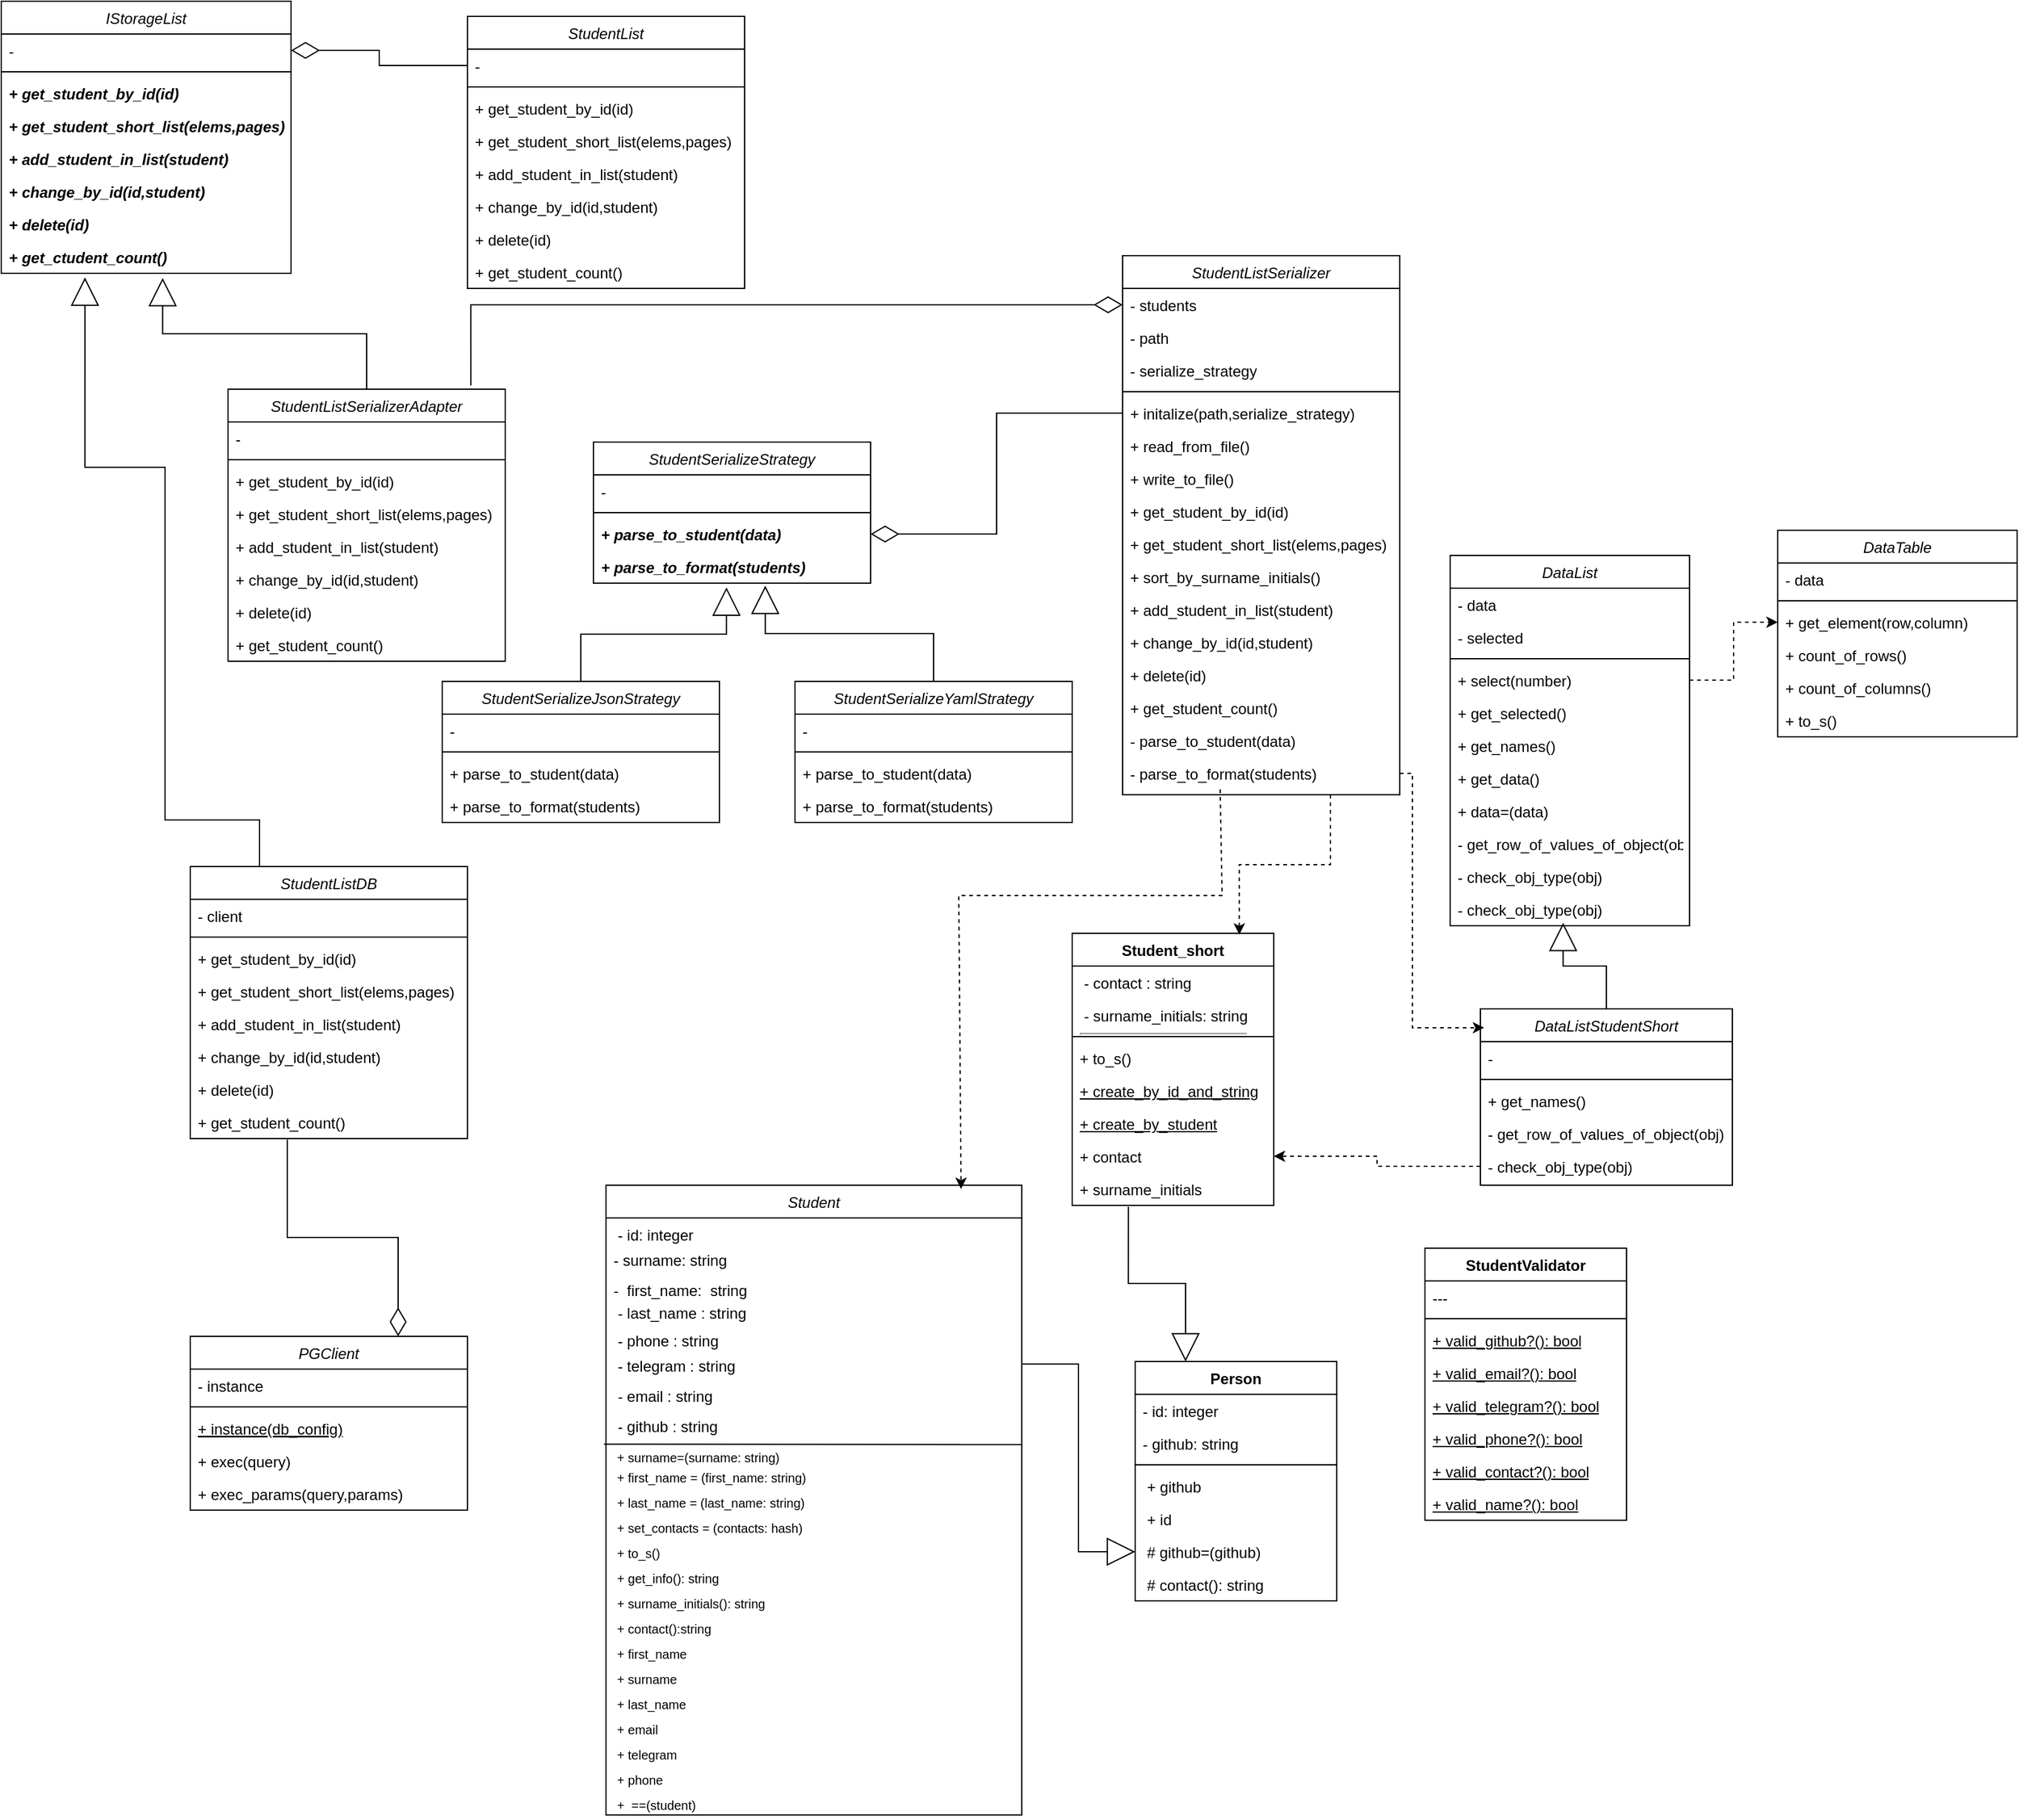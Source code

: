 <mxfile version="25.0.3">
  <diagram id="C5RBs43oDa-KdzZeNtuy" name="Page-1">
    <mxGraphModel dx="3088" dy="1810" grid="1" gridSize="10" guides="1" tooltips="1" connect="1" arrows="1" fold="1" page="1" pageScale="1" pageWidth="827" pageHeight="1169" math="0" shadow="0">
      <root>
        <mxCell id="WIyWlLk6GJQsqaUBKTNV-0" />
        <mxCell id="WIyWlLk6GJQsqaUBKTNV-1" parent="WIyWlLk6GJQsqaUBKTNV-0" />
        <mxCell id="zkfFHV4jXpPFQw0GAbJ--0" value="DataList" style="swimlane;fontStyle=2;align=center;verticalAlign=top;childLayout=stackLayout;horizontal=1;startSize=26;horizontalStack=0;resizeParent=1;resizeLast=0;collapsible=1;marginBottom=0;rounded=0;shadow=0;strokeWidth=1;" parent="WIyWlLk6GJQsqaUBKTNV-1" vertex="1">
          <mxGeometry x="190" y="270" width="190" height="294" as="geometry">
            <mxRectangle x="230" y="140" width="160" height="26" as="alternateBounds" />
          </mxGeometry>
        </mxCell>
        <mxCell id="zkfFHV4jXpPFQw0GAbJ--1" value="- data" style="text;align=left;verticalAlign=top;spacingLeft=4;spacingRight=4;overflow=hidden;rotatable=0;points=[[0,0.5],[1,0.5]];portConstraint=eastwest;" parent="zkfFHV4jXpPFQw0GAbJ--0" vertex="1">
          <mxGeometry y="26" width="190" height="26" as="geometry" />
        </mxCell>
        <mxCell id="zkfFHV4jXpPFQw0GAbJ--2" value="- selected" style="text;align=left;verticalAlign=top;spacingLeft=4;spacingRight=4;overflow=hidden;rotatable=0;points=[[0,0.5],[1,0.5]];portConstraint=eastwest;rounded=0;shadow=0;html=0;" parent="zkfFHV4jXpPFQw0GAbJ--0" vertex="1">
          <mxGeometry y="52" width="190" height="26" as="geometry" />
        </mxCell>
        <mxCell id="zkfFHV4jXpPFQw0GAbJ--4" value="" style="line;html=1;strokeWidth=1;align=left;verticalAlign=middle;spacingTop=-1;spacingLeft=3;spacingRight=3;rotatable=0;labelPosition=right;points=[];portConstraint=eastwest;" parent="zkfFHV4jXpPFQw0GAbJ--0" vertex="1">
          <mxGeometry y="78" width="190" height="8" as="geometry" />
        </mxCell>
        <mxCell id="zkfFHV4jXpPFQw0GAbJ--5" value="+ select(number)" style="text;align=left;verticalAlign=top;spacingLeft=4;spacingRight=4;overflow=hidden;rotatable=0;points=[[0,0.5],[1,0.5]];portConstraint=eastwest;" parent="zkfFHV4jXpPFQw0GAbJ--0" vertex="1">
          <mxGeometry y="86" width="190" height="26" as="geometry" />
        </mxCell>
        <mxCell id="INUwDgxH_tMxu924iD4P-0" value="+ get_selected()" style="text;align=left;verticalAlign=top;spacingLeft=4;spacingRight=4;overflow=hidden;rotatable=0;points=[[0,0.5],[1,0.5]];portConstraint=eastwest;" parent="zkfFHV4jXpPFQw0GAbJ--0" vertex="1">
          <mxGeometry y="112" width="190" height="26" as="geometry" />
        </mxCell>
        <mxCell id="INUwDgxH_tMxu924iD4P-1" value="+ get_names()" style="text;align=left;verticalAlign=top;spacingLeft=4;spacingRight=4;overflow=hidden;rotatable=0;points=[[0,0.5],[1,0.5]];portConstraint=eastwest;" parent="zkfFHV4jXpPFQw0GAbJ--0" vertex="1">
          <mxGeometry y="138" width="190" height="26" as="geometry" />
        </mxCell>
        <mxCell id="INUwDgxH_tMxu924iD4P-2" value="+ get_data()" style="text;align=left;verticalAlign=top;spacingLeft=4;spacingRight=4;overflow=hidden;rotatable=0;points=[[0,0.5],[1,0.5]];portConstraint=eastwest;" parent="zkfFHV4jXpPFQw0GAbJ--0" vertex="1">
          <mxGeometry y="164" width="190" height="26" as="geometry" />
        </mxCell>
        <mxCell id="INUwDgxH_tMxu924iD4P-3" value="+ data=(data)" style="text;align=left;verticalAlign=top;spacingLeft=4;spacingRight=4;overflow=hidden;rotatable=0;points=[[0,0.5],[1,0.5]];portConstraint=eastwest;" parent="zkfFHV4jXpPFQw0GAbJ--0" vertex="1">
          <mxGeometry y="190" width="190" height="26" as="geometry" />
        </mxCell>
        <mxCell id="INUwDgxH_tMxu924iD4P-4" value="- get_row_of_values_of_object(obj)" style="text;align=left;verticalAlign=top;spacingLeft=4;spacingRight=4;overflow=hidden;rotatable=0;points=[[0,0.5],[1,0.5]];portConstraint=eastwest;" parent="zkfFHV4jXpPFQw0GAbJ--0" vertex="1">
          <mxGeometry y="216" width="190" height="26" as="geometry" />
        </mxCell>
        <mxCell id="INUwDgxH_tMxu924iD4P-214" value="- check_obj_type(obj)" style="text;align=left;verticalAlign=top;spacingLeft=4;spacingRight=4;overflow=hidden;rotatable=0;points=[[0,0.5],[1,0.5]];portConstraint=eastwest;" parent="zkfFHV4jXpPFQw0GAbJ--0" vertex="1">
          <mxGeometry y="242" width="190" height="26" as="geometry" />
        </mxCell>
        <mxCell id="INUwDgxH_tMxu924iD4P-5" value="- check_obj_type(obj)" style="text;align=left;verticalAlign=top;spacingLeft=4;spacingRight=4;overflow=hidden;rotatable=0;points=[[0,0.5],[1,0.5]];portConstraint=eastwest;" parent="zkfFHV4jXpPFQw0GAbJ--0" vertex="1">
          <mxGeometry y="268" width="190" height="26" as="geometry" />
        </mxCell>
        <mxCell id="INUwDgxH_tMxu924iD4P-6" value="DataListStudentShort" style="swimlane;fontStyle=2;align=center;verticalAlign=top;childLayout=stackLayout;horizontal=1;startSize=26;horizontalStack=0;resizeParent=1;resizeLast=0;collapsible=1;marginBottom=0;rounded=0;shadow=0;strokeWidth=1;" parent="WIyWlLk6GJQsqaUBKTNV-1" vertex="1">
          <mxGeometry x="214" y="630" width="200" height="140" as="geometry">
            <mxRectangle x="230" y="140" width="160" height="26" as="alternateBounds" />
          </mxGeometry>
        </mxCell>
        <mxCell id="INUwDgxH_tMxu924iD4P-7" value="-" style="text;align=left;verticalAlign=top;spacingLeft=4;spacingRight=4;overflow=hidden;rotatable=0;points=[[0,0.5],[1,0.5]];portConstraint=eastwest;" parent="INUwDgxH_tMxu924iD4P-6" vertex="1">
          <mxGeometry y="26" width="200" height="26" as="geometry" />
        </mxCell>
        <mxCell id="INUwDgxH_tMxu924iD4P-9" value="" style="line;html=1;strokeWidth=1;align=left;verticalAlign=middle;spacingTop=-1;spacingLeft=3;spacingRight=3;rotatable=0;labelPosition=right;points=[];portConstraint=eastwest;" parent="INUwDgxH_tMxu924iD4P-6" vertex="1">
          <mxGeometry y="52" width="200" height="8" as="geometry" />
        </mxCell>
        <mxCell id="INUwDgxH_tMxu924iD4P-12" value="+ get_names()" style="text;align=left;verticalAlign=top;spacingLeft=4;spacingRight=4;overflow=hidden;rotatable=0;points=[[0,0.5],[1,0.5]];portConstraint=eastwest;" parent="INUwDgxH_tMxu924iD4P-6" vertex="1">
          <mxGeometry y="60" width="200" height="26" as="geometry" />
        </mxCell>
        <mxCell id="INUwDgxH_tMxu924iD4P-13" value="- get_row_of_values_of_object(obj)" style="text;align=left;verticalAlign=top;spacingLeft=4;spacingRight=4;overflow=hidden;rotatable=0;points=[[0,0.5],[1,0.5]];portConstraint=eastwest;" parent="INUwDgxH_tMxu924iD4P-6" vertex="1">
          <mxGeometry y="86" width="200" height="26" as="geometry" />
        </mxCell>
        <mxCell id="INUwDgxH_tMxu924iD4P-16" value="- check_obj_type(obj)" style="text;align=left;verticalAlign=top;spacingLeft=4;spacingRight=4;overflow=hidden;rotatable=0;points=[[0,0.5],[1,0.5]];portConstraint=eastwest;" parent="INUwDgxH_tMxu924iD4P-6" vertex="1">
          <mxGeometry y="112" width="200" height="26" as="geometry" />
        </mxCell>
        <mxCell id="INUwDgxH_tMxu924iD4P-17" value="StudentListSerializer" style="swimlane;fontStyle=2;align=center;verticalAlign=top;childLayout=stackLayout;horizontal=1;startSize=26;horizontalStack=0;resizeParent=1;resizeLast=0;collapsible=1;marginBottom=0;rounded=0;shadow=0;strokeWidth=1;" parent="WIyWlLk6GJQsqaUBKTNV-1" vertex="1">
          <mxGeometry x="-70" y="32" width="220" height="428" as="geometry">
            <mxRectangle x="230" y="140" width="160" height="26" as="alternateBounds" />
          </mxGeometry>
        </mxCell>
        <mxCell id="INUwDgxH_tMxu924iD4P-18" value="- students" style="text;align=left;verticalAlign=top;spacingLeft=4;spacingRight=4;overflow=hidden;rotatable=0;points=[[0,0.5],[1,0.5]];portConstraint=eastwest;" parent="INUwDgxH_tMxu924iD4P-17" vertex="1">
          <mxGeometry y="26" width="220" height="26" as="geometry" />
        </mxCell>
        <mxCell id="INUwDgxH_tMxu924iD4P-19" value="- path" style="text;align=left;verticalAlign=top;spacingLeft=4;spacingRight=4;overflow=hidden;rotatable=0;points=[[0,0.5],[1,0.5]];portConstraint=eastwest;" parent="INUwDgxH_tMxu924iD4P-17" vertex="1">
          <mxGeometry y="52" width="220" height="26" as="geometry" />
        </mxCell>
        <mxCell id="INUwDgxH_tMxu924iD4P-20" value="- serialize_strategy" style="text;align=left;verticalAlign=top;spacingLeft=4;spacingRight=4;overflow=hidden;rotatable=0;points=[[0,0.5],[1,0.5]];portConstraint=eastwest;" parent="INUwDgxH_tMxu924iD4P-17" vertex="1">
          <mxGeometry y="78" width="220" height="26" as="geometry" />
        </mxCell>
        <mxCell id="INUwDgxH_tMxu924iD4P-21" value="" style="line;html=1;strokeWidth=1;align=left;verticalAlign=middle;spacingTop=-1;spacingLeft=3;spacingRight=3;rotatable=0;labelPosition=right;points=[];portConstraint=eastwest;" parent="INUwDgxH_tMxu924iD4P-17" vertex="1">
          <mxGeometry y="104" width="220" height="8" as="geometry" />
        </mxCell>
        <mxCell id="INUwDgxH_tMxu924iD4P-22" value="+ initalize(path,serialize_strategy)" style="text;align=left;verticalAlign=top;spacingLeft=4;spacingRight=4;overflow=hidden;rotatable=0;points=[[0,0.5],[1,0.5]];portConstraint=eastwest;" parent="INUwDgxH_tMxu924iD4P-17" vertex="1">
          <mxGeometry y="112" width="220" height="26" as="geometry" />
        </mxCell>
        <mxCell id="INUwDgxH_tMxu924iD4P-23" value="+ read_from_file()" style="text;align=left;verticalAlign=top;spacingLeft=4;spacingRight=4;overflow=hidden;rotatable=0;points=[[0,0.5],[1,0.5]];portConstraint=eastwest;" parent="INUwDgxH_tMxu924iD4P-17" vertex="1">
          <mxGeometry y="138" width="220" height="26" as="geometry" />
        </mxCell>
        <mxCell id="INUwDgxH_tMxu924iD4P-24" value="+ write_to_file()" style="text;align=left;verticalAlign=top;spacingLeft=4;spacingRight=4;overflow=hidden;rotatable=0;points=[[0,0.5],[1,0.5]];portConstraint=eastwest;" parent="INUwDgxH_tMxu924iD4P-17" vertex="1">
          <mxGeometry y="164" width="220" height="26" as="geometry" />
        </mxCell>
        <mxCell id="INUwDgxH_tMxu924iD4P-25" value="+ get_student_by_id(id)" style="text;align=left;verticalAlign=top;spacingLeft=4;spacingRight=4;overflow=hidden;rotatable=0;points=[[0,0.5],[1,0.5]];portConstraint=eastwest;" parent="INUwDgxH_tMxu924iD4P-17" vertex="1">
          <mxGeometry y="190" width="220" height="26" as="geometry" />
        </mxCell>
        <mxCell id="INUwDgxH_tMxu924iD4P-26" value="+ get_student_short_list(elems,pages)" style="text;align=left;verticalAlign=top;spacingLeft=4;spacingRight=4;overflow=hidden;rotatable=0;points=[[0,0.5],[1,0.5]];portConstraint=eastwest;" parent="INUwDgxH_tMxu924iD4P-17" vertex="1">
          <mxGeometry y="216" width="220" height="26" as="geometry" />
        </mxCell>
        <mxCell id="INUwDgxH_tMxu924iD4P-27" value="+ sort_by_surname_initials()" style="text;align=left;verticalAlign=top;spacingLeft=4;spacingRight=4;overflow=hidden;rotatable=0;points=[[0,0.5],[1,0.5]];portConstraint=eastwest;" parent="INUwDgxH_tMxu924iD4P-17" vertex="1">
          <mxGeometry y="242" width="220" height="26" as="geometry" />
        </mxCell>
        <mxCell id="INUwDgxH_tMxu924iD4P-28" value="+ add_student_in_list(student)" style="text;align=left;verticalAlign=top;spacingLeft=4;spacingRight=4;overflow=hidden;rotatable=0;points=[[0,0.5],[1,0.5]];portConstraint=eastwest;" parent="INUwDgxH_tMxu924iD4P-17" vertex="1">
          <mxGeometry y="268" width="220" height="26" as="geometry" />
        </mxCell>
        <mxCell id="INUwDgxH_tMxu924iD4P-29" value="+ change_by_id(id,student)" style="text;align=left;verticalAlign=top;spacingLeft=4;spacingRight=4;overflow=hidden;rotatable=0;points=[[0,0.5],[1,0.5]];portConstraint=eastwest;" parent="INUwDgxH_tMxu924iD4P-17" vertex="1">
          <mxGeometry y="294" width="220" height="26" as="geometry" />
        </mxCell>
        <mxCell id="INUwDgxH_tMxu924iD4P-30" value="+ delete(id)" style="text;align=left;verticalAlign=top;spacingLeft=4;spacingRight=4;overflow=hidden;rotatable=0;points=[[0,0.5],[1,0.5]];portConstraint=eastwest;" parent="INUwDgxH_tMxu924iD4P-17" vertex="1">
          <mxGeometry y="320" width="220" height="26" as="geometry" />
        </mxCell>
        <mxCell id="INUwDgxH_tMxu924iD4P-31" value="+ get_student_count()" style="text;align=left;verticalAlign=top;spacingLeft=4;spacingRight=4;overflow=hidden;rotatable=0;points=[[0,0.5],[1,0.5]];portConstraint=eastwest;" parent="INUwDgxH_tMxu924iD4P-17" vertex="1">
          <mxGeometry y="346" width="220" height="26" as="geometry" />
        </mxCell>
        <mxCell id="INUwDgxH_tMxu924iD4P-32" value="- parse_to_student(data)" style="text;align=left;verticalAlign=top;spacingLeft=4;spacingRight=4;overflow=hidden;rotatable=0;points=[[0,0.5],[1,0.5]];portConstraint=eastwest;" parent="INUwDgxH_tMxu924iD4P-17" vertex="1">
          <mxGeometry y="372" width="220" height="26" as="geometry" />
        </mxCell>
        <mxCell id="INUwDgxH_tMxu924iD4P-33" value="- parse_to_format(students)" style="text;align=left;verticalAlign=top;spacingLeft=4;spacingRight=4;overflow=hidden;rotatable=0;points=[[0,0.5],[1,0.5]];portConstraint=eastwest;" parent="INUwDgxH_tMxu924iD4P-17" vertex="1">
          <mxGeometry y="398" width="220" height="26" as="geometry" />
        </mxCell>
        <mxCell id="INUwDgxH_tMxu924iD4P-44" value="StudentSerializeStrategy" style="swimlane;fontStyle=2;align=center;verticalAlign=top;childLayout=stackLayout;horizontal=1;startSize=26;horizontalStack=0;resizeParent=1;resizeLast=0;collapsible=1;marginBottom=0;rounded=0;shadow=0;strokeWidth=1;" parent="WIyWlLk6GJQsqaUBKTNV-1" vertex="1">
          <mxGeometry x="-490" y="180" width="220" height="112" as="geometry">
            <mxRectangle x="230" y="140" width="160" height="26" as="alternateBounds" />
          </mxGeometry>
        </mxCell>
        <mxCell id="INUwDgxH_tMxu924iD4P-45" value="- " style="text;align=left;verticalAlign=top;spacingLeft=4;spacingRight=4;overflow=hidden;rotatable=0;points=[[0,0.5],[1,0.5]];portConstraint=eastwest;" parent="INUwDgxH_tMxu924iD4P-44" vertex="1">
          <mxGeometry y="26" width="220" height="26" as="geometry" />
        </mxCell>
        <mxCell id="INUwDgxH_tMxu924iD4P-46" value="" style="line;html=1;strokeWidth=1;align=left;verticalAlign=middle;spacingTop=-1;spacingLeft=3;spacingRight=3;rotatable=0;labelPosition=right;points=[];portConstraint=eastwest;" parent="INUwDgxH_tMxu924iD4P-44" vertex="1">
          <mxGeometry y="52" width="220" height="8" as="geometry" />
        </mxCell>
        <mxCell id="INUwDgxH_tMxu924iD4P-47" value="+ parse_to_student(data)" style="text;align=left;verticalAlign=top;spacingLeft=4;spacingRight=4;overflow=hidden;rotatable=0;points=[[0,0.5],[1,0.5]];portConstraint=eastwest;fontStyle=3" parent="INUwDgxH_tMxu924iD4P-44" vertex="1">
          <mxGeometry y="60" width="220" height="26" as="geometry" />
        </mxCell>
        <mxCell id="INUwDgxH_tMxu924iD4P-48" value="+ parse_to_format(students)" style="text;align=left;verticalAlign=top;spacingLeft=4;spacingRight=4;overflow=hidden;rotatable=0;points=[[0,0.5],[1,0.5]];portConstraint=eastwest;fontStyle=3" parent="INUwDgxH_tMxu924iD4P-44" vertex="1">
          <mxGeometry y="86" width="220" height="26" as="geometry" />
        </mxCell>
        <mxCell id="INUwDgxH_tMxu924iD4P-50" value="StudentSerializeJsonStrategy" style="swimlane;fontStyle=2;align=center;verticalAlign=top;childLayout=stackLayout;horizontal=1;startSize=26;horizontalStack=0;resizeParent=1;resizeLast=0;collapsible=1;marginBottom=0;rounded=0;shadow=0;strokeWidth=1;" parent="WIyWlLk6GJQsqaUBKTNV-1" vertex="1">
          <mxGeometry x="-610" y="370" width="220" height="112" as="geometry">
            <mxRectangle x="230" y="140" width="160" height="26" as="alternateBounds" />
          </mxGeometry>
        </mxCell>
        <mxCell id="INUwDgxH_tMxu924iD4P-51" value="- " style="text;align=left;verticalAlign=top;spacingLeft=4;spacingRight=4;overflow=hidden;rotatable=0;points=[[0,0.5],[1,0.5]];portConstraint=eastwest;" parent="INUwDgxH_tMxu924iD4P-50" vertex="1">
          <mxGeometry y="26" width="220" height="26" as="geometry" />
        </mxCell>
        <mxCell id="INUwDgxH_tMxu924iD4P-52" value="" style="line;html=1;strokeWidth=1;align=left;verticalAlign=middle;spacingTop=-1;spacingLeft=3;spacingRight=3;rotatable=0;labelPosition=right;points=[];portConstraint=eastwest;" parent="INUwDgxH_tMxu924iD4P-50" vertex="1">
          <mxGeometry y="52" width="220" height="8" as="geometry" />
        </mxCell>
        <mxCell id="INUwDgxH_tMxu924iD4P-53" value="+ parse_to_student(data)" style="text;align=left;verticalAlign=top;spacingLeft=4;spacingRight=4;overflow=hidden;rotatable=0;points=[[0,0.5],[1,0.5]];portConstraint=eastwest;fontStyle=0" parent="INUwDgxH_tMxu924iD4P-50" vertex="1">
          <mxGeometry y="60" width="220" height="26" as="geometry" />
        </mxCell>
        <mxCell id="INUwDgxH_tMxu924iD4P-54" value="+ parse_to_format(students)" style="text;align=left;verticalAlign=top;spacingLeft=4;spacingRight=4;overflow=hidden;rotatable=0;points=[[0,0.5],[1,0.5]];portConstraint=eastwest;fontStyle=0" parent="INUwDgxH_tMxu924iD4P-50" vertex="1">
          <mxGeometry y="86" width="220" height="26" as="geometry" />
        </mxCell>
        <mxCell id="INUwDgxH_tMxu924iD4P-56" value="StudentSerializeYamlStrategy" style="swimlane;fontStyle=2;align=center;verticalAlign=top;childLayout=stackLayout;horizontal=1;startSize=26;horizontalStack=0;resizeParent=1;resizeLast=0;collapsible=1;marginBottom=0;rounded=0;shadow=0;strokeWidth=1;" parent="WIyWlLk6GJQsqaUBKTNV-1" vertex="1">
          <mxGeometry x="-330" y="370" width="220" height="112" as="geometry">
            <mxRectangle x="230" y="140" width="160" height="26" as="alternateBounds" />
          </mxGeometry>
        </mxCell>
        <mxCell id="INUwDgxH_tMxu924iD4P-57" value="- " style="text;align=left;verticalAlign=top;spacingLeft=4;spacingRight=4;overflow=hidden;rotatable=0;points=[[0,0.5],[1,0.5]];portConstraint=eastwest;" parent="INUwDgxH_tMxu924iD4P-56" vertex="1">
          <mxGeometry y="26" width="220" height="26" as="geometry" />
        </mxCell>
        <mxCell id="INUwDgxH_tMxu924iD4P-58" value="" style="line;html=1;strokeWidth=1;align=left;verticalAlign=middle;spacingTop=-1;spacingLeft=3;spacingRight=3;rotatable=0;labelPosition=right;points=[];portConstraint=eastwest;" parent="INUwDgxH_tMxu924iD4P-56" vertex="1">
          <mxGeometry y="52" width="220" height="8" as="geometry" />
        </mxCell>
        <mxCell id="INUwDgxH_tMxu924iD4P-59" value="+ parse_to_student(data)" style="text;align=left;verticalAlign=top;spacingLeft=4;spacingRight=4;overflow=hidden;rotatable=0;points=[[0,0.5],[1,0.5]];portConstraint=eastwest;fontStyle=0" parent="INUwDgxH_tMxu924iD4P-56" vertex="1">
          <mxGeometry y="60" width="220" height="26" as="geometry" />
        </mxCell>
        <mxCell id="INUwDgxH_tMxu924iD4P-60" value="+ parse_to_format(students)" style="text;align=left;verticalAlign=top;spacingLeft=4;spacingRight=4;overflow=hidden;rotatable=0;points=[[0,0.5],[1,0.5]];portConstraint=eastwest;fontStyle=0" parent="INUwDgxH_tMxu924iD4P-56" vertex="1">
          <mxGeometry y="86" width="220" height="26" as="geometry" />
        </mxCell>
        <mxCell id="INUwDgxH_tMxu924iD4P-105" value="StudentListDB" style="swimlane;fontStyle=2;align=center;verticalAlign=top;childLayout=stackLayout;horizontal=1;startSize=26;horizontalStack=0;resizeParent=1;resizeLast=0;collapsible=1;marginBottom=0;rounded=0;shadow=0;strokeWidth=1;" parent="WIyWlLk6GJQsqaUBKTNV-1" vertex="1">
          <mxGeometry x="-810" y="517" width="220" height="216" as="geometry">
            <mxRectangle x="230" y="140" width="160" height="26" as="alternateBounds" />
          </mxGeometry>
        </mxCell>
        <mxCell id="INUwDgxH_tMxu924iD4P-106" value="- client" style="text;align=left;verticalAlign=top;spacingLeft=4;spacingRight=4;overflow=hidden;rotatable=0;points=[[0,0.5],[1,0.5]];portConstraint=eastwest;fontStyle=0" parent="INUwDgxH_tMxu924iD4P-105" vertex="1">
          <mxGeometry y="26" width="220" height="26" as="geometry" />
        </mxCell>
        <mxCell id="INUwDgxH_tMxu924iD4P-107" value="" style="line;html=1;strokeWidth=1;align=left;verticalAlign=middle;spacingTop=-1;spacingLeft=3;spacingRight=3;rotatable=0;labelPosition=right;points=[];portConstraint=eastwest;" parent="INUwDgxH_tMxu924iD4P-105" vertex="1">
          <mxGeometry y="52" width="220" height="8" as="geometry" />
        </mxCell>
        <mxCell id="INUwDgxH_tMxu924iD4P-108" value="+ get_student_by_id(id)" style="text;align=left;verticalAlign=top;spacingLeft=4;spacingRight=4;overflow=hidden;rotatable=0;points=[[0,0.5],[1,0.5]];portConstraint=eastwest;" parent="INUwDgxH_tMxu924iD4P-105" vertex="1">
          <mxGeometry y="60" width="220" height="26" as="geometry" />
        </mxCell>
        <mxCell id="INUwDgxH_tMxu924iD4P-109" value="+ get_student_short_list(elems,pages)" style="text;align=left;verticalAlign=top;spacingLeft=4;spacingRight=4;overflow=hidden;rotatable=0;points=[[0,0.5],[1,0.5]];portConstraint=eastwest;" parent="INUwDgxH_tMxu924iD4P-105" vertex="1">
          <mxGeometry y="86" width="220" height="26" as="geometry" />
        </mxCell>
        <mxCell id="INUwDgxH_tMxu924iD4P-110" value="+ add_student_in_list(student)" style="text;align=left;verticalAlign=top;spacingLeft=4;spacingRight=4;overflow=hidden;rotatable=0;points=[[0,0.5],[1,0.5]];portConstraint=eastwest;" parent="INUwDgxH_tMxu924iD4P-105" vertex="1">
          <mxGeometry y="112" width="220" height="26" as="geometry" />
        </mxCell>
        <mxCell id="INUwDgxH_tMxu924iD4P-111" value="+ change_by_id(id,student)" style="text;align=left;verticalAlign=top;spacingLeft=4;spacingRight=4;overflow=hidden;rotatable=0;points=[[0,0.5],[1,0.5]];portConstraint=eastwest;" parent="INUwDgxH_tMxu924iD4P-105" vertex="1">
          <mxGeometry y="138" width="220" height="26" as="geometry" />
        </mxCell>
        <mxCell id="INUwDgxH_tMxu924iD4P-112" value="+ delete(id)" style="text;align=left;verticalAlign=top;spacingLeft=4;spacingRight=4;overflow=hidden;rotatable=0;points=[[0,0.5],[1,0.5]];portConstraint=eastwest;" parent="INUwDgxH_tMxu924iD4P-105" vertex="1">
          <mxGeometry y="164" width="220" height="26" as="geometry" />
        </mxCell>
        <mxCell id="0Ln6BM3SHcEeoqky0xzA-4" value="+ get_student_count()" style="text;align=left;verticalAlign=top;spacingLeft=4;spacingRight=4;overflow=hidden;rotatable=0;points=[[0,0.5],[1,0.5]];portConstraint=eastwest;" parent="INUwDgxH_tMxu924iD4P-105" vertex="1">
          <mxGeometry y="190" width="220" height="26" as="geometry" />
        </mxCell>
        <mxCell id="INUwDgxH_tMxu924iD4P-124" value="Student" style="swimlane;fontStyle=2;align=center;verticalAlign=top;childLayout=stackLayout;horizontal=1;startSize=26;horizontalStack=0;resizeParent=1;resizeLast=0;collapsible=1;marginBottom=0;rounded=0;shadow=0;strokeWidth=1;" parent="WIyWlLk6GJQsqaUBKTNV-1" vertex="1">
          <mxGeometry x="-480" y="770" width="330" height="500" as="geometry">
            <mxRectangle x="230" y="140" width="160" height="26" as="alternateBounds" />
          </mxGeometry>
        </mxCell>
        <mxCell id="INUwDgxH_tMxu924iD4P-125" value=" - id: integer" style="text;align=left;verticalAlign=top;spacingLeft=4;spacingRight=4;overflow=hidden;rotatable=0;points=[[0,0.5],[1,0.5]];portConstraint=eastwest;" parent="INUwDgxH_tMxu924iD4P-124" vertex="1">
          <mxGeometry y="26" width="330" height="20" as="geometry" />
        </mxCell>
        <mxCell id="INUwDgxH_tMxu924iD4P-126" value="- surname: string" style="text;align=left;verticalAlign=top;spacingLeft=4;spacingRight=4;overflow=hidden;rotatable=0;points=[[0,0.5],[1,0.5]];portConstraint=eastwest;" parent="INUwDgxH_tMxu924iD4P-124" vertex="1">
          <mxGeometry y="46" width="330" height="24" as="geometry" />
        </mxCell>
        <mxCell id="INUwDgxH_tMxu924iD4P-127" value="-  first_name:  string" style="text;align=left;verticalAlign=top;spacingLeft=4;spacingRight=4;overflow=hidden;rotatable=0;points=[[0,0.5],[1,0.5]];portConstraint=eastwest;" parent="INUwDgxH_tMxu924iD4P-124" vertex="1">
          <mxGeometry y="70" width="330" height="18" as="geometry" />
        </mxCell>
        <mxCell id="INUwDgxH_tMxu924iD4P-128" value=" - last_name : string" style="text;align=left;verticalAlign=top;spacingLeft=4;spacingRight=4;overflow=hidden;rotatable=0;points=[[0,0.5],[1,0.5]];portConstraint=eastwest;" parent="INUwDgxH_tMxu924iD4P-124" vertex="1">
          <mxGeometry y="88" width="330" height="22" as="geometry" />
        </mxCell>
        <mxCell id="INUwDgxH_tMxu924iD4P-129" value=" - phone : string" style="text;align=left;verticalAlign=top;spacingLeft=4;spacingRight=4;overflow=hidden;rotatable=0;points=[[0,0.5],[1,0.5]];portConstraint=eastwest;" parent="INUwDgxH_tMxu924iD4P-124" vertex="1">
          <mxGeometry y="110" width="330" height="20" as="geometry" />
        </mxCell>
        <mxCell id="INUwDgxH_tMxu924iD4P-130" value=" - telegram : string" style="text;align=left;verticalAlign=top;spacingLeft=4;spacingRight=4;overflow=hidden;rotatable=0;points=[[0,0.5],[1,0.5]];portConstraint=eastwest;" parent="INUwDgxH_tMxu924iD4P-124" vertex="1">
          <mxGeometry y="130" width="330" height="24" as="geometry" />
        </mxCell>
        <mxCell id="INUwDgxH_tMxu924iD4P-131" value=" - email : string" style="text;align=left;verticalAlign=top;spacingLeft=4;spacingRight=4;overflow=hidden;rotatable=0;points=[[0,0.5],[1,0.5]];portConstraint=eastwest;" parent="INUwDgxH_tMxu924iD4P-124" vertex="1">
          <mxGeometry y="154" width="330" height="24" as="geometry" />
        </mxCell>
        <mxCell id="INUwDgxH_tMxu924iD4P-132" value=" - github : string&#xa;" style="text;align=left;verticalAlign=top;spacingLeft=4;spacingRight=4;overflow=hidden;rotatable=0;points=[[0,0.5],[1,0.5]];portConstraint=eastwest;" parent="INUwDgxH_tMxu924iD4P-124" vertex="1">
          <mxGeometry y="178" width="330" height="26" as="geometry" />
        </mxCell>
        <mxCell id="INUwDgxH_tMxu924iD4P-133" value=" + surname=(surname: string)" style="text;align=left;verticalAlign=top;spacingLeft=4;spacingRight=4;overflow=hidden;rotatable=0;points=[[0,0.5],[1,0.5]];portConstraint=eastwest;fontSize=10;" parent="INUwDgxH_tMxu924iD4P-124" vertex="1">
          <mxGeometry y="204" width="330" height="16" as="geometry" />
        </mxCell>
        <mxCell id="INUwDgxH_tMxu924iD4P-134" value=" + first_name = (first_name: string)" style="text;align=left;verticalAlign=top;spacingLeft=4;spacingRight=4;overflow=hidden;rotatable=0;points=[[0,0.5],[1,0.5]];portConstraint=eastwest;fontSize=10;" parent="INUwDgxH_tMxu924iD4P-124" vertex="1">
          <mxGeometry y="220" width="330" height="20" as="geometry" />
        </mxCell>
        <mxCell id="INUwDgxH_tMxu924iD4P-135" value=" + last_name = (last_name: string)" style="text;align=left;verticalAlign=top;spacingLeft=4;spacingRight=4;overflow=hidden;rotatable=0;points=[[0,0.5],[1,0.5]];portConstraint=eastwest;fontSize=10;" parent="INUwDgxH_tMxu924iD4P-124" vertex="1">
          <mxGeometry y="240" width="330" height="20" as="geometry" />
        </mxCell>
        <mxCell id="INUwDgxH_tMxu924iD4P-136" value=" + set_contacts = (contacts: hash)" style="text;align=left;verticalAlign=top;spacingLeft=4;spacingRight=4;overflow=hidden;rotatable=0;points=[[0,0.5],[1,0.5]];portConstraint=eastwest;fontSize=10;" parent="INUwDgxH_tMxu924iD4P-124" vertex="1">
          <mxGeometry y="260" width="330" height="20" as="geometry" />
        </mxCell>
        <mxCell id="INUwDgxH_tMxu924iD4P-137" value=" + to_s()" style="text;align=left;verticalAlign=top;spacingLeft=4;spacingRight=4;overflow=hidden;rotatable=0;points=[[0,0.5],[1,0.5]];portConstraint=eastwest;fontSize=10;" parent="INUwDgxH_tMxu924iD4P-124" vertex="1">
          <mxGeometry y="280" width="330" height="20" as="geometry" />
        </mxCell>
        <mxCell id="INUwDgxH_tMxu924iD4P-138" value=" + get_info(): string" style="text;align=left;verticalAlign=top;spacingLeft=4;spacingRight=4;overflow=hidden;rotatable=0;points=[[0,0.5],[1,0.5]];portConstraint=eastwest;fontSize=10;" parent="INUwDgxH_tMxu924iD4P-124" vertex="1">
          <mxGeometry y="300" width="330" height="20" as="geometry" />
        </mxCell>
        <mxCell id="INUwDgxH_tMxu924iD4P-139" value=" + surname_initials(): string" style="text;align=left;verticalAlign=top;spacingLeft=4;spacingRight=4;overflow=hidden;rotatable=0;points=[[0,0.5],[1,0.5]];portConstraint=eastwest;fontSize=10;" parent="INUwDgxH_tMxu924iD4P-124" vertex="1">
          <mxGeometry y="320" width="330" height="20" as="geometry" />
        </mxCell>
        <mxCell id="INUwDgxH_tMxu924iD4P-140" value=" + contact():string" style="text;align=left;verticalAlign=top;spacingLeft=4;spacingRight=4;overflow=hidden;rotatable=0;points=[[0,0.5],[1,0.5]];portConstraint=eastwest;fontSize=10;" parent="INUwDgxH_tMxu924iD4P-124" vertex="1">
          <mxGeometry y="340" width="330" height="20" as="geometry" />
        </mxCell>
        <mxCell id="INUwDgxH_tMxu924iD4P-141" value="" style="endArrow=none;html=1;rounded=0;exitX=-0.005;exitY=0.098;exitDx=0;exitDy=0;exitPerimeter=0;entryX=1;entryY=1.072;entryDx=0;entryDy=0;entryPerimeter=0;" parent="INUwDgxH_tMxu924iD4P-124" source="INUwDgxH_tMxu924iD4P-133" target="INUwDgxH_tMxu924iD4P-132" edge="1">
          <mxGeometry width="50" height="50" relative="1" as="geometry">
            <mxPoint x="190" y="250" as="sourcePoint" />
            <mxPoint x="240" y="200" as="targetPoint" />
          </mxGeometry>
        </mxCell>
        <mxCell id="INUwDgxH_tMxu924iD4P-142" value=" + first_name" style="text;align=left;verticalAlign=top;spacingLeft=4;spacingRight=4;overflow=hidden;rotatable=0;points=[[0,0.5],[1,0.5]];portConstraint=eastwest;fontSize=10;" parent="INUwDgxH_tMxu924iD4P-124" vertex="1">
          <mxGeometry y="360" width="330" height="20" as="geometry" />
        </mxCell>
        <mxCell id="INUwDgxH_tMxu924iD4P-143" value=" + surname" style="text;align=left;verticalAlign=top;spacingLeft=4;spacingRight=4;overflow=hidden;rotatable=0;points=[[0,0.5],[1,0.5]];portConstraint=eastwest;fontSize=10;" parent="INUwDgxH_tMxu924iD4P-124" vertex="1">
          <mxGeometry y="380" width="330" height="20" as="geometry" />
        </mxCell>
        <mxCell id="INUwDgxH_tMxu924iD4P-144" value=" + last_name" style="text;align=left;verticalAlign=top;spacingLeft=4;spacingRight=4;overflow=hidden;rotatable=0;points=[[0,0.5],[1,0.5]];portConstraint=eastwest;fontSize=10;" parent="INUwDgxH_tMxu924iD4P-124" vertex="1">
          <mxGeometry y="400" width="330" height="20" as="geometry" />
        </mxCell>
        <mxCell id="INUwDgxH_tMxu924iD4P-145" value=" + email" style="text;align=left;verticalAlign=top;spacingLeft=4;spacingRight=4;overflow=hidden;rotatable=0;points=[[0,0.5],[1,0.5]];portConstraint=eastwest;fontSize=10;" parent="INUwDgxH_tMxu924iD4P-124" vertex="1">
          <mxGeometry y="420" width="330" height="20" as="geometry" />
        </mxCell>
        <mxCell id="INUwDgxH_tMxu924iD4P-146" value=" + telegram" style="text;align=left;verticalAlign=top;spacingLeft=4;spacingRight=4;overflow=hidden;rotatable=0;points=[[0,0.5],[1,0.5]];portConstraint=eastwest;fontSize=10;" parent="INUwDgxH_tMxu924iD4P-124" vertex="1">
          <mxGeometry y="440" width="330" height="20" as="geometry" />
        </mxCell>
        <mxCell id="INUwDgxH_tMxu924iD4P-147" value=" + phone" style="text;align=left;verticalAlign=top;spacingLeft=4;spacingRight=4;overflow=hidden;rotatable=0;points=[[0,0.5],[1,0.5]];portConstraint=eastwest;fontSize=10;" parent="INUwDgxH_tMxu924iD4P-124" vertex="1">
          <mxGeometry y="460" width="330" height="20" as="geometry" />
        </mxCell>
        <mxCell id="Jrgw8Rqj1Pk2DFBMKw5f-10" value=" +  ==(student)&#xa;" style="text;align=left;verticalAlign=top;spacingLeft=4;spacingRight=4;overflow=hidden;rotatable=0;points=[[0,0.5],[1,0.5]];portConstraint=eastwest;fontSize=10;" parent="INUwDgxH_tMxu924iD4P-124" vertex="1">
          <mxGeometry y="480" width="330" height="20" as="geometry" />
        </mxCell>
        <mxCell id="INUwDgxH_tMxu924iD4P-148" value="Person" style="swimlane;fontStyle=1;align=center;verticalAlign=top;childLayout=stackLayout;horizontal=1;startSize=26;horizontalStack=0;resizeParent=1;resizeParentMax=0;resizeLast=0;collapsible=1;marginBottom=0;whiteSpace=wrap;html=1;" parent="WIyWlLk6GJQsqaUBKTNV-1" vertex="1">
          <mxGeometry x="-60" y="910" width="160" height="190" as="geometry" />
        </mxCell>
        <mxCell id="INUwDgxH_tMxu924iD4P-149" value="- id: integer&lt;div&gt;&lt;br&gt;&lt;/div&gt;" style="text;strokeColor=none;fillColor=none;align=left;verticalAlign=top;spacingLeft=4;spacingRight=4;overflow=hidden;rotatable=0;points=[[0,0.5],[1,0.5]];portConstraint=eastwest;whiteSpace=wrap;html=1;" parent="INUwDgxH_tMxu924iD4P-148" vertex="1">
          <mxGeometry y="26" width="160" height="26" as="geometry" />
        </mxCell>
        <mxCell id="INUwDgxH_tMxu924iD4P-150" value="&lt;div&gt;- github: string&lt;/div&gt;" style="text;strokeColor=none;fillColor=none;align=left;verticalAlign=top;spacingLeft=4;spacingRight=4;overflow=hidden;rotatable=0;points=[[0,0.5],[1,0.5]];portConstraint=eastwest;whiteSpace=wrap;html=1;" parent="INUwDgxH_tMxu924iD4P-148" vertex="1">
          <mxGeometry y="52" width="160" height="26" as="geometry" />
        </mxCell>
        <mxCell id="INUwDgxH_tMxu924iD4P-151" value="" style="line;strokeWidth=1;fillColor=none;align=left;verticalAlign=middle;spacingTop=-1;spacingLeft=3;spacingRight=3;rotatable=0;labelPosition=right;points=[];portConstraint=eastwest;strokeColor=inherit;" parent="INUwDgxH_tMxu924iD4P-148" vertex="1">
          <mxGeometry y="78" width="160" height="8" as="geometry" />
        </mxCell>
        <mxCell id="INUwDgxH_tMxu924iD4P-152" value="&amp;nbsp;+ github" style="text;strokeColor=none;fillColor=none;align=left;verticalAlign=top;spacingLeft=4;spacingRight=4;overflow=hidden;rotatable=0;points=[[0,0.5],[1,0.5]];portConstraint=eastwest;whiteSpace=wrap;html=1;" parent="INUwDgxH_tMxu924iD4P-148" vertex="1">
          <mxGeometry y="86" width="160" height="26" as="geometry" />
        </mxCell>
        <mxCell id="INUwDgxH_tMxu924iD4P-153" value="&amp;nbsp;+ id" style="text;strokeColor=none;fillColor=none;align=left;verticalAlign=top;spacingLeft=4;spacingRight=4;overflow=hidden;rotatable=0;points=[[0,0.5],[1,0.5]];portConstraint=eastwest;whiteSpace=wrap;html=1;" parent="INUwDgxH_tMxu924iD4P-148" vertex="1">
          <mxGeometry y="112" width="160" height="26" as="geometry" />
        </mxCell>
        <mxCell id="INUwDgxH_tMxu924iD4P-154" value="&amp;nbsp;# github=(github)&lt;div&gt;&lt;br&gt;&lt;/div&gt;" style="text;strokeColor=none;fillColor=none;align=left;verticalAlign=top;spacingLeft=4;spacingRight=4;overflow=hidden;rotatable=0;points=[[0,0.5],[1,0.5]];portConstraint=eastwest;whiteSpace=wrap;html=1;" parent="INUwDgxH_tMxu924iD4P-148" vertex="1">
          <mxGeometry y="138" width="160" height="26" as="geometry" />
        </mxCell>
        <mxCell id="INUwDgxH_tMxu924iD4P-155" value="&amp;nbsp;# contact(): string" style="text;strokeColor=none;fillColor=none;align=left;verticalAlign=top;spacingLeft=4;spacingRight=4;overflow=hidden;rotatable=0;points=[[0,0.5],[1,0.5]];portConstraint=eastwest;whiteSpace=wrap;html=1;" parent="INUwDgxH_tMxu924iD4P-148" vertex="1">
          <mxGeometry y="164" width="160" height="26" as="geometry" />
        </mxCell>
        <mxCell id="INUwDgxH_tMxu924iD4P-157" value="Student_short" style="swimlane;fontStyle=1;align=center;verticalAlign=top;childLayout=stackLayout;horizontal=1;startSize=26;horizontalStack=0;resizeParent=1;resizeParentMax=0;resizeLast=0;collapsible=1;marginBottom=0;whiteSpace=wrap;html=1;" parent="WIyWlLk6GJQsqaUBKTNV-1" vertex="1">
          <mxGeometry x="-110" y="570" width="160" height="216" as="geometry" />
        </mxCell>
        <mxCell id="INUwDgxH_tMxu924iD4P-158" value="&amp;nbsp;- contact : string" style="text;strokeColor=none;fillColor=none;align=left;verticalAlign=top;spacingLeft=4;spacingRight=4;overflow=hidden;rotatable=0;points=[[0,0.5],[1,0.5]];portConstraint=eastwest;whiteSpace=wrap;html=1;" parent="INUwDgxH_tMxu924iD4P-157" vertex="1">
          <mxGeometry y="26" width="160" height="26" as="geometry" />
        </mxCell>
        <mxCell id="INUwDgxH_tMxu924iD4P-159" value="&amp;nbsp;- surname_initials: string&lt;hr&gt;" style="text;strokeColor=none;fillColor=none;align=left;verticalAlign=top;spacingLeft=4;spacingRight=4;overflow=hidden;rotatable=0;points=[[0,0.5],[1,0.5]];portConstraint=eastwest;whiteSpace=wrap;html=1;" parent="INUwDgxH_tMxu924iD4P-157" vertex="1">
          <mxGeometry y="52" width="160" height="26" as="geometry" />
        </mxCell>
        <mxCell id="INUwDgxH_tMxu924iD4P-160" value="" style="line;strokeWidth=1;fillColor=none;align=left;verticalAlign=middle;spacingTop=-1;spacingLeft=3;spacingRight=3;rotatable=0;labelPosition=right;points=[];portConstraint=eastwest;strokeColor=inherit;" parent="INUwDgxH_tMxu924iD4P-157" vertex="1">
          <mxGeometry y="78" width="160" height="8" as="geometry" />
        </mxCell>
        <mxCell id="INUwDgxH_tMxu924iD4P-161" value="+ to_s()" style="text;strokeColor=none;fillColor=none;align=left;verticalAlign=top;spacingLeft=4;spacingRight=4;overflow=hidden;rotatable=0;points=[[0,0.5],[1,0.5]];portConstraint=eastwest;whiteSpace=wrap;html=1;" parent="INUwDgxH_tMxu924iD4P-157" vertex="1">
          <mxGeometry y="86" width="160" height="26" as="geometry" />
        </mxCell>
        <mxCell id="INUwDgxH_tMxu924iD4P-162" value="&lt;u&gt;+ create_by_id_and_string&lt;/u&gt;" style="text;strokeColor=none;fillColor=none;align=left;verticalAlign=top;spacingLeft=4;spacingRight=4;overflow=hidden;rotatable=0;points=[[0,0.5],[1,0.5]];portConstraint=eastwest;whiteSpace=wrap;html=1;" parent="INUwDgxH_tMxu924iD4P-157" vertex="1">
          <mxGeometry y="112" width="160" height="26" as="geometry" />
        </mxCell>
        <mxCell id="INUwDgxH_tMxu924iD4P-163" value="&lt;u&gt;+ create_by_student&lt;/u&gt;" style="text;strokeColor=none;fillColor=none;align=left;verticalAlign=top;spacingLeft=4;spacingRight=4;overflow=hidden;rotatable=0;points=[[0,0.5],[1,0.5]];portConstraint=eastwest;whiteSpace=wrap;html=1;" parent="INUwDgxH_tMxu924iD4P-157" vertex="1">
          <mxGeometry y="138" width="160" height="26" as="geometry" />
        </mxCell>
        <mxCell id="INUwDgxH_tMxu924iD4P-164" value="+ contact" style="text;strokeColor=none;fillColor=none;align=left;verticalAlign=top;spacingLeft=4;spacingRight=4;overflow=hidden;rotatable=0;points=[[0,0.5],[1,0.5]];portConstraint=eastwest;whiteSpace=wrap;html=1;" parent="INUwDgxH_tMxu924iD4P-157" vertex="1">
          <mxGeometry y="164" width="160" height="26" as="geometry" />
        </mxCell>
        <mxCell id="INUwDgxH_tMxu924iD4P-165" value="+ surname_initials" style="text;strokeColor=none;fillColor=none;align=left;verticalAlign=top;spacingLeft=4;spacingRight=4;overflow=hidden;rotatable=0;points=[[0,0.5],[1,0.5]];portConstraint=eastwest;whiteSpace=wrap;html=1;" parent="INUwDgxH_tMxu924iD4P-157" vertex="1">
          <mxGeometry y="190" width="160" height="26" as="geometry" />
        </mxCell>
        <mxCell id="INUwDgxH_tMxu924iD4P-166" value="StudentValidator" style="swimlane;fontStyle=1;align=center;verticalAlign=top;childLayout=stackLayout;horizontal=1;startSize=26;horizontalStack=0;resizeParent=1;resizeParentMax=0;resizeLast=0;collapsible=1;marginBottom=0;whiteSpace=wrap;html=1;" parent="WIyWlLk6GJQsqaUBKTNV-1" vertex="1">
          <mxGeometry x="170" y="820" width="160" height="216" as="geometry" />
        </mxCell>
        <mxCell id="INUwDgxH_tMxu924iD4P-167" value="---" style="text;strokeColor=none;fillColor=none;align=left;verticalAlign=top;spacingLeft=4;spacingRight=4;overflow=hidden;rotatable=0;points=[[0,0.5],[1,0.5]];portConstraint=eastwest;whiteSpace=wrap;html=1;" parent="INUwDgxH_tMxu924iD4P-166" vertex="1">
          <mxGeometry y="26" width="160" height="26" as="geometry" />
        </mxCell>
        <mxCell id="INUwDgxH_tMxu924iD4P-168" value="" style="line;strokeWidth=1;fillColor=none;align=left;verticalAlign=middle;spacingTop=-1;spacingLeft=3;spacingRight=3;rotatable=0;labelPosition=right;points=[];portConstraint=eastwest;strokeColor=inherit;" parent="INUwDgxH_tMxu924iD4P-166" vertex="1">
          <mxGeometry y="52" width="160" height="8" as="geometry" />
        </mxCell>
        <mxCell id="INUwDgxH_tMxu924iD4P-169" value="&lt;u&gt;+ valid_github?(): bool&lt;/u&gt;" style="text;strokeColor=none;fillColor=none;align=left;verticalAlign=top;spacingLeft=4;spacingRight=4;overflow=hidden;rotatable=0;points=[[0,0.5],[1,0.5]];portConstraint=eastwest;whiteSpace=wrap;html=1;" parent="INUwDgxH_tMxu924iD4P-166" vertex="1">
          <mxGeometry y="60" width="160" height="26" as="geometry" />
        </mxCell>
        <mxCell id="INUwDgxH_tMxu924iD4P-170" value="&lt;u&gt;+ valid_email?(): bool&lt;/u&gt;" style="text;strokeColor=none;fillColor=none;align=left;verticalAlign=top;spacingLeft=4;spacingRight=4;overflow=hidden;rotatable=0;points=[[0,0.5],[1,0.5]];portConstraint=eastwest;whiteSpace=wrap;html=1;" parent="INUwDgxH_tMxu924iD4P-166" vertex="1">
          <mxGeometry y="86" width="160" height="26" as="geometry" />
        </mxCell>
        <mxCell id="INUwDgxH_tMxu924iD4P-171" value="&lt;u&gt;+ valid_telegram?(): bool&lt;/u&gt;" style="text;strokeColor=none;fillColor=none;align=left;verticalAlign=top;spacingLeft=4;spacingRight=4;overflow=hidden;rotatable=0;points=[[0,0.5],[1,0.5]];portConstraint=eastwest;whiteSpace=wrap;html=1;" parent="INUwDgxH_tMxu924iD4P-166" vertex="1">
          <mxGeometry y="112" width="160" height="26" as="geometry" />
        </mxCell>
        <mxCell id="INUwDgxH_tMxu924iD4P-172" value="&lt;u&gt;+ valid_phone?(): bool&lt;/u&gt;" style="text;strokeColor=none;fillColor=none;align=left;verticalAlign=top;spacingLeft=4;spacingRight=4;overflow=hidden;rotatable=0;points=[[0,0.5],[1,0.5]];portConstraint=eastwest;whiteSpace=wrap;html=1;" parent="INUwDgxH_tMxu924iD4P-166" vertex="1">
          <mxGeometry y="138" width="160" height="26" as="geometry" />
        </mxCell>
        <mxCell id="INUwDgxH_tMxu924iD4P-173" value="&lt;u&gt;+ valid_contact?(): bool&lt;/u&gt;" style="text;strokeColor=none;fillColor=none;align=left;verticalAlign=top;spacingLeft=4;spacingRight=4;overflow=hidden;rotatable=0;points=[[0,0.5],[1,0.5]];portConstraint=eastwest;whiteSpace=wrap;html=1;" parent="INUwDgxH_tMxu924iD4P-166" vertex="1">
          <mxGeometry y="164" width="160" height="26" as="geometry" />
        </mxCell>
        <mxCell id="INUwDgxH_tMxu924iD4P-174" value="&lt;u&gt;+ valid_name?(): bool&lt;/u&gt;" style="text;strokeColor=none;fillColor=none;align=left;verticalAlign=top;spacingLeft=4;spacingRight=4;overflow=hidden;rotatable=0;points=[[0,0.5],[1,0.5]];portConstraint=eastwest;whiteSpace=wrap;html=1;" parent="INUwDgxH_tMxu924iD4P-166" vertex="1">
          <mxGeometry y="190" width="160" height="26" as="geometry" />
        </mxCell>
        <mxCell id="INUwDgxH_tMxu924iD4P-175" value="DataTable" style="swimlane;fontStyle=2;align=center;verticalAlign=top;childLayout=stackLayout;horizontal=1;startSize=26;horizontalStack=0;resizeParent=1;resizeLast=0;collapsible=1;marginBottom=0;rounded=0;shadow=0;strokeWidth=1;" parent="WIyWlLk6GJQsqaUBKTNV-1" vertex="1">
          <mxGeometry x="450" y="250" width="190" height="164" as="geometry">
            <mxRectangle x="230" y="140" width="160" height="26" as="alternateBounds" />
          </mxGeometry>
        </mxCell>
        <mxCell id="INUwDgxH_tMxu924iD4P-176" value="- data" style="text;align=left;verticalAlign=top;spacingLeft=4;spacingRight=4;overflow=hidden;rotatable=0;points=[[0,0.5],[1,0.5]];portConstraint=eastwest;" parent="INUwDgxH_tMxu924iD4P-175" vertex="1">
          <mxGeometry y="26" width="190" height="26" as="geometry" />
        </mxCell>
        <mxCell id="INUwDgxH_tMxu924iD4P-178" value="" style="line;html=1;strokeWidth=1;align=left;verticalAlign=middle;spacingTop=-1;spacingLeft=3;spacingRight=3;rotatable=0;labelPosition=right;points=[];portConstraint=eastwest;" parent="INUwDgxH_tMxu924iD4P-175" vertex="1">
          <mxGeometry y="52" width="190" height="8" as="geometry" />
        </mxCell>
        <mxCell id="INUwDgxH_tMxu924iD4P-179" value="+ get_element(row,column)" style="text;align=left;verticalAlign=top;spacingLeft=4;spacingRight=4;overflow=hidden;rotatable=0;points=[[0,0.5],[1,0.5]];portConstraint=eastwest;" parent="INUwDgxH_tMxu924iD4P-175" vertex="1">
          <mxGeometry y="60" width="190" height="26" as="geometry" />
        </mxCell>
        <mxCell id="INUwDgxH_tMxu924iD4P-186" value="+ count_of_rows()" style="text;align=left;verticalAlign=top;spacingLeft=4;spacingRight=4;overflow=hidden;rotatable=0;points=[[0,0.5],[1,0.5]];portConstraint=eastwest;" parent="INUwDgxH_tMxu924iD4P-175" vertex="1">
          <mxGeometry y="86" width="190" height="26" as="geometry" />
        </mxCell>
        <mxCell id="INUwDgxH_tMxu924iD4P-187" value="+ count_of_columns()" style="text;align=left;verticalAlign=top;spacingLeft=4;spacingRight=4;overflow=hidden;rotatable=0;points=[[0,0.5],[1,0.5]];portConstraint=eastwest;" parent="INUwDgxH_tMxu924iD4P-175" vertex="1">
          <mxGeometry y="112" width="190" height="26" as="geometry" />
        </mxCell>
        <mxCell id="INUwDgxH_tMxu924iD4P-188" value="+ to_s()" style="text;align=left;verticalAlign=top;spacingLeft=4;spacingRight=4;overflow=hidden;rotatable=0;points=[[0,0.5],[1,0.5]];portConstraint=eastwest;" parent="INUwDgxH_tMxu924iD4P-175" vertex="1">
          <mxGeometry y="138" width="190" height="26" as="geometry" />
        </mxCell>
        <mxCell id="INUwDgxH_tMxu924iD4P-193" value="" style="endArrow=none;html=1;rounded=0;startArrow=block;startFill=0;entryX=0.5;entryY=0;entryDx=0;entryDy=0;edgeStyle=elbowEdgeStyle;elbow=vertical;exitX=0.62;exitY=1.077;exitDx=0;exitDy=0;exitPerimeter=0;endSize=7;startSize=20;" parent="WIyWlLk6GJQsqaUBKTNV-1" source="INUwDgxH_tMxu924iD4P-48" target="INUwDgxH_tMxu924iD4P-56" edge="1">
          <mxGeometry width="50" height="50" relative="1" as="geometry">
            <mxPoint x="-310" y="510" as="sourcePoint" />
            <mxPoint x="-174" y="584" as="targetPoint" />
            <Array as="points">
              <mxPoint x="-280" y="332" />
            </Array>
          </mxGeometry>
        </mxCell>
        <mxCell id="INUwDgxH_tMxu924iD4P-194" value="" style="endArrow=none;html=1;rounded=0;startArrow=block;startFill=0;entryX=0.5;entryY=0;entryDx=0;entryDy=0;edgeStyle=elbowEdgeStyle;elbow=vertical;exitX=0.48;exitY=1.128;exitDx=0;exitDy=0;exitPerimeter=0;endSize=7;startSize=20;" parent="WIyWlLk6GJQsqaUBKTNV-1" source="INUwDgxH_tMxu924iD4P-48" target="INUwDgxH_tMxu924iD4P-50" edge="1">
          <mxGeometry width="50" height="50" relative="1" as="geometry">
            <mxPoint x="-420" y="301" as="sourcePoint" />
            <mxPoint x="-530" y="370" as="targetPoint" />
          </mxGeometry>
        </mxCell>
        <mxCell id="INUwDgxH_tMxu924iD4P-195" value="" style="endArrow=none;html=1;rounded=0;startArrow=block;startFill=0;entryX=0.279;entryY=1.038;entryDx=0;entryDy=0;edgeStyle=orthogonalEdgeStyle;exitX=0.25;exitY=0;exitDx=0;exitDy=0;endSize=7;startSize=20;entryPerimeter=0;" parent="WIyWlLk6GJQsqaUBKTNV-1" source="INUwDgxH_tMxu924iD4P-148" target="INUwDgxH_tMxu924iD4P-165" edge="1">
          <mxGeometry width="50" height="50" relative="1" as="geometry">
            <mxPoint x="221" y="770" as="sourcePoint" />
            <mxPoint x="320" y="849" as="targetPoint" />
          </mxGeometry>
        </mxCell>
        <mxCell id="INUwDgxH_tMxu924iD4P-196" value="" style="endArrow=none;html=1;rounded=0;startArrow=block;startFill=0;entryX=1;entryY=0.5;entryDx=0;entryDy=0;edgeStyle=orthogonalEdgeStyle;endSize=7;startSize=20;exitX=0;exitY=0.5;exitDx=0;exitDy=0;elbow=vertical;" parent="WIyWlLk6GJQsqaUBKTNV-1" source="INUwDgxH_tMxu924iD4P-154" target="INUwDgxH_tMxu924iD4P-130" edge="1">
          <mxGeometry width="50" height="50" relative="1" as="geometry">
            <mxPoint x="20" y="991" as="sourcePoint" />
            <mxPoint x="-194" y="990" as="targetPoint" />
          </mxGeometry>
        </mxCell>
        <mxCell id="INUwDgxH_tMxu924iD4P-199" value="" style="endArrow=none;html=1;rounded=0;startArrow=diamondThin;startFill=0;entryX=0;entryY=0.5;entryDx=0;entryDy=0;edgeStyle=elbowEdgeStyle;exitX=1;exitY=0.5;exitDx=0;exitDy=0;endSize=7;startSize=20;" parent="WIyWlLk6GJQsqaUBKTNV-1" source="INUwDgxH_tMxu924iD4P-47" target="INUwDgxH_tMxu924iD4P-22" edge="1">
          <mxGeometry width="50" height="50" relative="1" as="geometry">
            <mxPoint x="-344" y="304" as="sourcePoint" />
            <mxPoint x="-210" y="380" as="targetPoint" />
          </mxGeometry>
        </mxCell>
        <mxCell id="INUwDgxH_tMxu924iD4P-202" value="" style="endArrow=classic;html=1;rounded=0;dashed=1;entryX=0;entryY=0.5;entryDx=0;entryDy=0;exitX=1;exitY=0.5;exitDx=0;exitDy=0;edgeStyle=elbowEdgeStyle;" parent="WIyWlLk6GJQsqaUBKTNV-1" source="zkfFHV4jXpPFQw0GAbJ--5" target="INUwDgxH_tMxu924iD4P-179" edge="1">
          <mxGeometry width="50" height="50" relative="1" as="geometry">
            <mxPoint x="460" y="520" as="sourcePoint" />
            <mxPoint x="510" y="510" as="targetPoint" />
          </mxGeometry>
        </mxCell>
        <mxCell id="INUwDgxH_tMxu924iD4P-203" value="" style="endArrow=none;html=1;rounded=0;startArrow=block;startFill=0;entryX=0.5;entryY=0;entryDx=0;entryDy=0;edgeStyle=elbowEdgeStyle;elbow=vertical;endSize=7;startSize=20;exitX=0.472;exitY=0.91;exitDx=0;exitDy=0;exitPerimeter=0;" parent="WIyWlLk6GJQsqaUBKTNV-1" source="INUwDgxH_tMxu924iD4P-5" target="INUwDgxH_tMxu924iD4P-6" edge="1">
          <mxGeometry width="50" height="50" relative="1" as="geometry">
            <mxPoint x="278" y="534" as="sourcePoint" />
            <mxPoint x="464" y="616" as="targetPoint" />
          </mxGeometry>
        </mxCell>
        <mxCell id="INUwDgxH_tMxu924iD4P-204" value="" style="endArrow=none;html=1;rounded=0;startArrow=diamondThin;startFill=0;entryX=0.35;entryY=1.029;entryDx=0;entryDy=0;edgeStyle=orthogonalEdgeStyle;endSize=7;startSize=20;entryPerimeter=0;exitX=0.75;exitY=0;exitDx=0;exitDy=0;" parent="WIyWlLk6GJQsqaUBKTNV-1" source="Jrgw8Rqj1Pk2DFBMKw5f-0" target="0Ln6BM3SHcEeoqky0xzA-4" edge="1">
          <mxGeometry width="50" height="50" relative="1" as="geometry">
            <mxPoint x="-640" y="810" as="sourcePoint" />
            <mxPoint x="-50" y="115" as="targetPoint" />
          </mxGeometry>
        </mxCell>
        <mxCell id="INUwDgxH_tMxu924iD4P-207" value="" style="endArrow=classic;html=1;rounded=0;dashed=1;entryX=0.854;entryY=0.006;entryDx=0;entryDy=0;elbow=vertical;entryPerimeter=0;exitX=0.352;exitY=0.991;exitDx=0;exitDy=0;exitPerimeter=0;" parent="WIyWlLk6GJQsqaUBKTNV-1" source="INUwDgxH_tMxu924iD4P-33" target="INUwDgxH_tMxu924iD4P-124" edge="1">
          <mxGeometry width="50" height="50" relative="1" as="geometry">
            <mxPoint x="9" y="483" as="sourcePoint" />
            <mxPoint x="-210.0" y="792.88" as="targetPoint" />
            <Array as="points">
              <mxPoint x="9" y="540" />
              <mxPoint x="-200" y="540" />
            </Array>
          </mxGeometry>
        </mxCell>
        <mxCell id="INUwDgxH_tMxu924iD4P-208" value="" style="endArrow=classic;html=1;rounded=0;dashed=1;entryX=0.015;entryY=0.107;entryDx=0;entryDy=0;exitX=1;exitY=0.5;exitDx=0;exitDy=0;edgeStyle=elbowEdgeStyle;entryPerimeter=0;" parent="WIyWlLk6GJQsqaUBKTNV-1" source="INUwDgxH_tMxu924iD4P-33" target="INUwDgxH_tMxu924iD4P-6" edge="1">
          <mxGeometry width="50" height="50" relative="1" as="geometry">
            <mxPoint x="-220" y="566" as="sourcePoint" />
            <mxPoint x="224" y="664" as="targetPoint" />
            <Array as="points">
              <mxPoint x="160" y="540" />
            </Array>
          </mxGeometry>
        </mxCell>
        <mxCell id="INUwDgxH_tMxu924iD4P-210" value="" style="endArrow=classic;html=1;rounded=0;dashed=1;entryX=1;entryY=0.5;entryDx=0;entryDy=0;edgeStyle=orthogonalEdgeStyle;elbow=vertical;exitX=0;exitY=0.5;exitDx=0;exitDy=0;" parent="WIyWlLk6GJQsqaUBKTNV-1" source="INUwDgxH_tMxu924iD4P-16" target="INUwDgxH_tMxu924iD4P-164" edge="1">
          <mxGeometry width="50" height="50" relative="1" as="geometry">
            <mxPoint x="500" y="810" as="sourcePoint" />
            <mxPoint x="354" y="755" as="targetPoint" />
          </mxGeometry>
        </mxCell>
        <mxCell id="INUwDgxH_tMxu924iD4P-213" value="" style="endArrow=classic;html=1;rounded=0;dashed=1;entryX=0.829;entryY=0.005;entryDx=0;entryDy=0;edgeStyle=elbowEdgeStyle;elbow=vertical;entryPerimeter=0;exitX=0.75;exitY=1;exitDx=0;exitDy=0;" parent="WIyWlLk6GJQsqaUBKTNV-1" source="INUwDgxH_tMxu924iD4P-17" target="INUwDgxH_tMxu924iD4P-157" edge="1">
          <mxGeometry width="50" height="50" relative="1" as="geometry">
            <mxPoint x="90" y="480" as="sourcePoint" />
            <mxPoint x="224" y="664" as="targetPoint" />
          </mxGeometry>
        </mxCell>
        <mxCell id="INUwDgxH_tMxu924iD4P-216" value="IStorageList" style="swimlane;fontStyle=2;align=center;verticalAlign=top;childLayout=stackLayout;horizontal=1;startSize=26;horizontalStack=0;resizeParent=1;resizeLast=0;collapsible=1;marginBottom=0;rounded=0;shadow=0;strokeWidth=1;" parent="WIyWlLk6GJQsqaUBKTNV-1" vertex="1">
          <mxGeometry x="-960" y="-170" width="230" height="216" as="geometry">
            <mxRectangle x="230" y="140" width="160" height="26" as="alternateBounds" />
          </mxGeometry>
        </mxCell>
        <mxCell id="INUwDgxH_tMxu924iD4P-217" value="-" style="text;align=left;verticalAlign=top;spacingLeft=4;spacingRight=4;overflow=hidden;rotatable=0;points=[[0,0.5],[1,0.5]];portConstraint=eastwest;fontStyle=0" parent="INUwDgxH_tMxu924iD4P-216" vertex="1">
          <mxGeometry y="26" width="230" height="26" as="geometry" />
        </mxCell>
        <mxCell id="INUwDgxH_tMxu924iD4P-218" value="" style="line;html=1;strokeWidth=1;align=left;verticalAlign=middle;spacingTop=-1;spacingLeft=3;spacingRight=3;rotatable=0;labelPosition=right;points=[];portConstraint=eastwest;" parent="INUwDgxH_tMxu924iD4P-216" vertex="1">
          <mxGeometry y="52" width="230" height="8" as="geometry" />
        </mxCell>
        <mxCell id="INUwDgxH_tMxu924iD4P-219" value="+ get_student_by_id(id)" style="text;align=left;verticalAlign=top;spacingLeft=4;spacingRight=4;overflow=hidden;rotatable=0;points=[[0,0.5],[1,0.5]];portConstraint=eastwest;fontStyle=3" parent="INUwDgxH_tMxu924iD4P-216" vertex="1">
          <mxGeometry y="60" width="230" height="26" as="geometry" />
        </mxCell>
        <mxCell id="INUwDgxH_tMxu924iD4P-220" value="+ get_student_short_list(elems,pages)" style="text;align=left;verticalAlign=top;spacingLeft=4;spacingRight=4;overflow=hidden;rotatable=0;points=[[0,0.5],[1,0.5]];portConstraint=eastwest;fontStyle=3" parent="INUwDgxH_tMxu924iD4P-216" vertex="1">
          <mxGeometry y="86" width="230" height="26" as="geometry" />
        </mxCell>
        <mxCell id="INUwDgxH_tMxu924iD4P-221" value="+ add_student_in_list(student)" style="text;align=left;verticalAlign=top;spacingLeft=4;spacingRight=4;overflow=hidden;rotatable=0;points=[[0,0.5],[1,0.5]];portConstraint=eastwest;fontStyle=3" parent="INUwDgxH_tMxu924iD4P-216" vertex="1">
          <mxGeometry y="112" width="230" height="26" as="geometry" />
        </mxCell>
        <mxCell id="INUwDgxH_tMxu924iD4P-222" value="+ change_by_id(id,student)" style="text;align=left;verticalAlign=top;spacingLeft=4;spacingRight=4;overflow=hidden;rotatable=0;points=[[0,0.5],[1,0.5]];portConstraint=eastwest;fontStyle=3" parent="INUwDgxH_tMxu924iD4P-216" vertex="1">
          <mxGeometry y="138" width="230" height="26" as="geometry" />
        </mxCell>
        <mxCell id="INUwDgxH_tMxu924iD4P-223" value="+ delete(id)" style="text;align=left;verticalAlign=top;spacingLeft=4;spacingRight=4;overflow=hidden;rotatable=0;points=[[0,0.5],[1,0.5]];portConstraint=eastwest;fontStyle=3" parent="INUwDgxH_tMxu924iD4P-216" vertex="1">
          <mxGeometry y="164" width="230" height="26" as="geometry" />
        </mxCell>
        <mxCell id="0Ln6BM3SHcEeoqky0xzA-1" value="+ get_ctudent_count()" style="text;align=left;verticalAlign=top;spacingLeft=4;spacingRight=4;overflow=hidden;rotatable=0;points=[[0,0.5],[1,0.5]];portConstraint=eastwest;fontStyle=3" parent="INUwDgxH_tMxu924iD4P-216" vertex="1">
          <mxGeometry y="190" width="230" height="26" as="geometry" />
        </mxCell>
        <mxCell id="INUwDgxH_tMxu924iD4P-232" value="StudentListSerializerAdapter" style="swimlane;fontStyle=2;align=center;verticalAlign=top;childLayout=stackLayout;horizontal=1;startSize=26;horizontalStack=0;resizeParent=1;resizeLast=0;collapsible=1;marginBottom=0;rounded=0;shadow=0;strokeWidth=1;" parent="WIyWlLk6GJQsqaUBKTNV-1" vertex="1">
          <mxGeometry x="-780" y="138" width="220" height="216" as="geometry">
            <mxRectangle x="230" y="140" width="160" height="26" as="alternateBounds" />
          </mxGeometry>
        </mxCell>
        <mxCell id="INUwDgxH_tMxu924iD4P-233" value="-" style="text;align=left;verticalAlign=top;spacingLeft=4;spacingRight=4;overflow=hidden;rotatable=0;points=[[0,0.5],[1,0.5]];portConstraint=eastwest;fontStyle=0" parent="INUwDgxH_tMxu924iD4P-232" vertex="1">
          <mxGeometry y="26" width="220" height="26" as="geometry" />
        </mxCell>
        <mxCell id="INUwDgxH_tMxu924iD4P-234" value="" style="line;html=1;strokeWidth=1;align=left;verticalAlign=middle;spacingTop=-1;spacingLeft=3;spacingRight=3;rotatable=0;labelPosition=right;points=[];portConstraint=eastwest;" parent="INUwDgxH_tMxu924iD4P-232" vertex="1">
          <mxGeometry y="52" width="220" height="8" as="geometry" />
        </mxCell>
        <mxCell id="INUwDgxH_tMxu924iD4P-235" value="+ get_student_by_id(id)" style="text;align=left;verticalAlign=top;spacingLeft=4;spacingRight=4;overflow=hidden;rotatable=0;points=[[0,0.5],[1,0.5]];portConstraint=eastwest;" parent="INUwDgxH_tMxu924iD4P-232" vertex="1">
          <mxGeometry y="60" width="220" height="26" as="geometry" />
        </mxCell>
        <mxCell id="INUwDgxH_tMxu924iD4P-236" value="+ get_student_short_list(elems,pages)" style="text;align=left;verticalAlign=top;spacingLeft=4;spacingRight=4;overflow=hidden;rotatable=0;points=[[0,0.5],[1,0.5]];portConstraint=eastwest;" parent="INUwDgxH_tMxu924iD4P-232" vertex="1">
          <mxGeometry y="86" width="220" height="26" as="geometry" />
        </mxCell>
        <mxCell id="INUwDgxH_tMxu924iD4P-237" value="+ add_student_in_list(student)" style="text;align=left;verticalAlign=top;spacingLeft=4;spacingRight=4;overflow=hidden;rotatable=0;points=[[0,0.5],[1,0.5]];portConstraint=eastwest;" parent="INUwDgxH_tMxu924iD4P-232" vertex="1">
          <mxGeometry y="112" width="220" height="26" as="geometry" />
        </mxCell>
        <mxCell id="INUwDgxH_tMxu924iD4P-238" value="+ change_by_id(id,student)" style="text;align=left;verticalAlign=top;spacingLeft=4;spacingRight=4;overflow=hidden;rotatable=0;points=[[0,0.5],[1,0.5]];portConstraint=eastwest;" parent="INUwDgxH_tMxu924iD4P-232" vertex="1">
          <mxGeometry y="138" width="220" height="26" as="geometry" />
        </mxCell>
        <mxCell id="INUwDgxH_tMxu924iD4P-239" value="+ delete(id)" style="text;align=left;verticalAlign=top;spacingLeft=4;spacingRight=4;overflow=hidden;rotatable=0;points=[[0,0.5],[1,0.5]];portConstraint=eastwest;" parent="INUwDgxH_tMxu924iD4P-232" vertex="1">
          <mxGeometry y="164" width="220" height="26" as="geometry" />
        </mxCell>
        <mxCell id="0Ln6BM3SHcEeoqky0xzA-3" value="+ get_student_count()" style="text;align=left;verticalAlign=top;spacingLeft=4;spacingRight=4;overflow=hidden;rotatable=0;points=[[0,0.5],[1,0.5]];portConstraint=eastwest;" parent="INUwDgxH_tMxu924iD4P-232" vertex="1">
          <mxGeometry y="190" width="220" height="26" as="geometry" />
        </mxCell>
        <mxCell id="INUwDgxH_tMxu924iD4P-240" value="" style="endArrow=none;html=1;rounded=0;startArrow=block;startFill=0;edgeStyle=orthogonalEdgeStyle;elbow=vertical;exitX=0.354;exitY=0.972;exitDx=0;exitDy=0;exitPerimeter=0;endSize=7;startSize=20;entryX=0.25;entryY=0;entryDx=0;entryDy=0;" parent="WIyWlLk6GJQsqaUBKTNV-1" target="INUwDgxH_tMxu924iD4P-105" edge="1">
          <mxGeometry width="50" height="50" relative="1" as="geometry">
            <mxPoint x="-893.58" y="49.272" as="sourcePoint" />
            <mxPoint x="-770" y="517" as="targetPoint" />
            <Array as="points">
              <mxPoint x="-894" y="200" />
              <mxPoint x="-830" y="200" />
              <mxPoint x="-830" y="480" />
              <mxPoint x="-755" y="480" />
            </Array>
          </mxGeometry>
        </mxCell>
        <mxCell id="INUwDgxH_tMxu924iD4P-241" value="" style="endArrow=none;html=1;rounded=0;startArrow=block;startFill=0;entryX=0.5;entryY=0;entryDx=0;entryDy=0;edgeStyle=elbowEdgeStyle;elbow=vertical;exitX=0.557;exitY=1.142;exitDx=0;exitDy=0;exitPerimeter=0;endSize=7;startSize=20;" parent="WIyWlLk6GJQsqaUBKTNV-1" source="0Ln6BM3SHcEeoqky0xzA-1" target="INUwDgxH_tMxu924iD4P-232" edge="1">
          <mxGeometry width="50" height="50" relative="1" as="geometry">
            <mxPoint x="-884" y="63" as="sourcePoint" />
            <mxPoint x="-1030" y="150" as="targetPoint" />
          </mxGeometry>
        </mxCell>
        <mxCell id="INUwDgxH_tMxu924iD4P-250" value="StudentList" style="swimlane;fontStyle=2;align=center;verticalAlign=top;childLayout=stackLayout;horizontal=1;startSize=26;horizontalStack=0;resizeParent=1;resizeLast=0;collapsible=1;marginBottom=0;rounded=0;shadow=0;strokeWidth=1;" parent="WIyWlLk6GJQsqaUBKTNV-1" vertex="1">
          <mxGeometry x="-590" y="-158" width="220" height="216" as="geometry">
            <mxRectangle x="230" y="140" width="160" height="26" as="alternateBounds" />
          </mxGeometry>
        </mxCell>
        <mxCell id="INUwDgxH_tMxu924iD4P-251" value="-" style="text;align=left;verticalAlign=top;spacingLeft=4;spacingRight=4;overflow=hidden;rotatable=0;points=[[0,0.5],[1,0.5]];portConstraint=eastwest;fontStyle=0" parent="INUwDgxH_tMxu924iD4P-250" vertex="1">
          <mxGeometry y="26" width="220" height="26" as="geometry" />
        </mxCell>
        <mxCell id="INUwDgxH_tMxu924iD4P-252" value="" style="line;html=1;strokeWidth=1;align=left;verticalAlign=middle;spacingTop=-1;spacingLeft=3;spacingRight=3;rotatable=0;labelPosition=right;points=[];portConstraint=eastwest;" parent="INUwDgxH_tMxu924iD4P-250" vertex="1">
          <mxGeometry y="52" width="220" height="8" as="geometry" />
        </mxCell>
        <mxCell id="INUwDgxH_tMxu924iD4P-253" value="+ get_student_by_id(id)" style="text;align=left;verticalAlign=top;spacingLeft=4;spacingRight=4;overflow=hidden;rotatable=0;points=[[0,0.5],[1,0.5]];portConstraint=eastwest;" parent="INUwDgxH_tMxu924iD4P-250" vertex="1">
          <mxGeometry y="60" width="220" height="26" as="geometry" />
        </mxCell>
        <mxCell id="INUwDgxH_tMxu924iD4P-254" value="+ get_student_short_list(elems,pages)" style="text;align=left;verticalAlign=top;spacingLeft=4;spacingRight=4;overflow=hidden;rotatable=0;points=[[0,0.5],[1,0.5]];portConstraint=eastwest;" parent="INUwDgxH_tMxu924iD4P-250" vertex="1">
          <mxGeometry y="86" width="220" height="26" as="geometry" />
        </mxCell>
        <mxCell id="INUwDgxH_tMxu924iD4P-255" value="+ add_student_in_list(student)" style="text;align=left;verticalAlign=top;spacingLeft=4;spacingRight=4;overflow=hidden;rotatable=0;points=[[0,0.5],[1,0.5]];portConstraint=eastwest;" parent="INUwDgxH_tMxu924iD4P-250" vertex="1">
          <mxGeometry y="112" width="220" height="26" as="geometry" />
        </mxCell>
        <mxCell id="INUwDgxH_tMxu924iD4P-256" value="+ change_by_id(id,student)" style="text;align=left;verticalAlign=top;spacingLeft=4;spacingRight=4;overflow=hidden;rotatable=0;points=[[0,0.5],[1,0.5]];portConstraint=eastwest;" parent="INUwDgxH_tMxu924iD4P-250" vertex="1">
          <mxGeometry y="138" width="220" height="26" as="geometry" />
        </mxCell>
        <mxCell id="INUwDgxH_tMxu924iD4P-257" value="+ delete(id)" style="text;align=left;verticalAlign=top;spacingLeft=4;spacingRight=4;overflow=hidden;rotatable=0;points=[[0,0.5],[1,0.5]];portConstraint=eastwest;" parent="INUwDgxH_tMxu924iD4P-250" vertex="1">
          <mxGeometry y="164" width="220" height="26" as="geometry" />
        </mxCell>
        <mxCell id="0Ln6BM3SHcEeoqky0xzA-0" value="+ get_student_count()" style="text;align=left;verticalAlign=top;spacingLeft=4;spacingRight=4;overflow=hidden;rotatable=0;points=[[0,0.5],[1,0.5]];portConstraint=eastwest;" parent="INUwDgxH_tMxu924iD4P-250" vertex="1">
          <mxGeometry y="190" width="220" height="26" as="geometry" />
        </mxCell>
        <mxCell id="INUwDgxH_tMxu924iD4P-266" value="" style="endArrow=none;html=1;rounded=0;startArrow=diamondThin;startFill=0;entryX=0;entryY=0.5;entryDx=0;entryDy=0;edgeStyle=elbowEdgeStyle;exitX=1;exitY=0.5;exitDx=0;exitDy=0;endSize=7;startSize=20;" parent="WIyWlLk6GJQsqaUBKTNV-1" source="INUwDgxH_tMxu924iD4P-217" target="INUwDgxH_tMxu924iD4P-251" edge="1">
          <mxGeometry width="50" height="50" relative="1" as="geometry">
            <mxPoint x="-930" y="-334" as="sourcePoint" />
            <mxPoint x="-1070" y="-360" as="targetPoint" />
          </mxGeometry>
        </mxCell>
        <mxCell id="INUwDgxH_tMxu924iD4P-268" value="" style="endArrow=none;html=1;rounded=0;startArrow=diamondThin;startFill=0;entryX=0.876;entryY=-0.014;entryDx=0;entryDy=0;edgeStyle=orthogonalEdgeStyle;exitX=0;exitY=0.5;exitDx=0;exitDy=0;endSize=7;startSize=20;elbow=vertical;entryPerimeter=0;" parent="WIyWlLk6GJQsqaUBKTNV-1" source="INUwDgxH_tMxu924iD4P-18" target="INUwDgxH_tMxu924iD4P-232" edge="1">
          <mxGeometry width="50" height="50" relative="1" as="geometry">
            <mxPoint x="-970" y="438" as="sourcePoint" />
            <mxPoint x="-780" y="370" as="targetPoint" />
          </mxGeometry>
        </mxCell>
        <mxCell id="Jrgw8Rqj1Pk2DFBMKw5f-0" value="PGClient" style="swimlane;fontStyle=2;align=center;verticalAlign=top;childLayout=stackLayout;horizontal=1;startSize=26;horizontalStack=0;resizeParent=1;resizeLast=0;collapsible=1;marginBottom=0;rounded=0;shadow=0;strokeWidth=1;" parent="WIyWlLk6GJQsqaUBKTNV-1" vertex="1">
          <mxGeometry x="-810" y="890" width="220" height="138" as="geometry">
            <mxRectangle x="230" y="140" width="160" height="26" as="alternateBounds" />
          </mxGeometry>
        </mxCell>
        <mxCell id="Jrgw8Rqj1Pk2DFBMKw5f-1" value="- instance" style="text;align=left;verticalAlign=top;spacingLeft=4;spacingRight=4;overflow=hidden;rotatable=0;points=[[0,0.5],[1,0.5]];portConstraint=eastwest;fontStyle=0" parent="Jrgw8Rqj1Pk2DFBMKw5f-0" vertex="1">
          <mxGeometry y="26" width="220" height="26" as="geometry" />
        </mxCell>
        <mxCell id="Jrgw8Rqj1Pk2DFBMKw5f-2" value="" style="line;html=1;strokeWidth=1;align=left;verticalAlign=middle;spacingTop=-1;spacingLeft=3;spacingRight=3;rotatable=0;labelPosition=right;points=[];portConstraint=eastwest;" parent="Jrgw8Rqj1Pk2DFBMKw5f-0" vertex="1">
          <mxGeometry y="52" width="220" height="8" as="geometry" />
        </mxCell>
        <mxCell id="Jrgw8Rqj1Pk2DFBMKw5f-3" value="+ instance(db_config)" style="text;align=left;verticalAlign=top;spacingLeft=4;spacingRight=4;overflow=hidden;rotatable=0;points=[[0,0.5],[1,0.5]];portConstraint=eastwest;fontStyle=4" parent="Jrgw8Rqj1Pk2DFBMKw5f-0" vertex="1">
          <mxGeometry y="60" width="220" height="26" as="geometry" />
        </mxCell>
        <mxCell id="Jrgw8Rqj1Pk2DFBMKw5f-4" value="+ exec(query)" style="text;align=left;verticalAlign=top;spacingLeft=4;spacingRight=4;overflow=hidden;rotatable=0;points=[[0,0.5],[1,0.5]];portConstraint=eastwest;" parent="Jrgw8Rqj1Pk2DFBMKw5f-0" vertex="1">
          <mxGeometry y="86" width="220" height="26" as="geometry" />
        </mxCell>
        <mxCell id="Jrgw8Rqj1Pk2DFBMKw5f-5" value="+ exec_params(query,params)" style="text;align=left;verticalAlign=top;spacingLeft=4;spacingRight=4;overflow=hidden;rotatable=0;points=[[0,0.5],[1,0.5]];portConstraint=eastwest;" parent="Jrgw8Rqj1Pk2DFBMKw5f-0" vertex="1">
          <mxGeometry y="112" width="220" height="26" as="geometry" />
        </mxCell>
      </root>
    </mxGraphModel>
  </diagram>
</mxfile>
